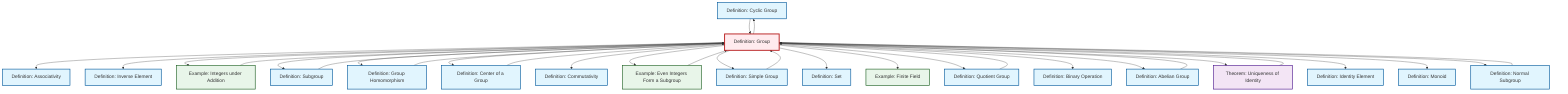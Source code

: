 graph TD
    classDef definition fill:#e1f5fe,stroke:#01579b,stroke-width:2px
    classDef theorem fill:#f3e5f5,stroke:#4a148c,stroke-width:2px
    classDef axiom fill:#fff3e0,stroke:#e65100,stroke-width:2px
    classDef example fill:#e8f5e9,stroke:#1b5e20,stroke-width:2px
    classDef current fill:#ffebee,stroke:#b71c1c,stroke-width:3px
    ex-finite-field["Example: Finite Field"]:::example
    def-cyclic-group["Definition: Cyclic Group"]:::definition
    def-abelian-group["Definition: Abelian Group"]:::definition
    def-center-of-group["Definition: Center of a Group"]:::definition
    def-binary-operation["Definition: Binary Operation"]:::definition
    thm-unique-identity["Theorem: Uniqueness of Identity"]:::theorem
    def-set["Definition: Set"]:::definition
    def-identity-element["Definition: Identity Element"]:::definition
    ex-integers-addition["Example: Integers under Addition"]:::example
    def-simple-group["Definition: Simple Group"]:::definition
    def-group["Definition: Group"]:::definition
    def-quotient-group["Definition: Quotient Group"]:::definition
    def-commutativity["Definition: Commutativity"]:::definition
    def-normal-subgroup["Definition: Normal Subgroup"]:::definition
    def-monoid["Definition: Monoid"]:::definition
    def-inverse-element["Definition: Inverse Element"]:::definition
    ex-even-integers-subgroup["Example: Even Integers Form a Subgroup"]:::example
    def-homomorphism["Definition: Group Homomorphism"]:::definition
    def-associativity["Definition: Associativity"]:::definition
    def-subgroup["Definition: Subgroup"]:::definition
    def-subgroup --> def-group
    def-group --> def-associativity
    def-homomorphism --> def-group
    def-quotient-group --> def-group
    def-cyclic-group --> def-group
    def-group --> def-inverse-element
    def-group --> ex-integers-addition
    def-group --> def-subgroup
    def-abelian-group --> def-group
    def-normal-subgroup --> def-group
    def-group --> def-cyclic-group
    def-center-of-group --> def-group
    def-group --> def-homomorphism
    def-group --> def-center-of-group
    def-group --> def-commutativity
    def-group --> ex-even-integers-subgroup
    ex-even-integers-subgroup --> def-group
    def-group --> def-simple-group
    def-group --> def-set
    def-group --> ex-finite-field
    ex-integers-addition --> def-group
    def-group --> def-quotient-group
    def-group --> def-binary-operation
    thm-unique-identity --> def-group
    def-simple-group --> def-group
    def-group --> def-abelian-group
    def-group --> thm-unique-identity
    def-group --> def-identity-element
    def-group --> def-monoid
    def-group --> def-normal-subgroup
    class def-group current